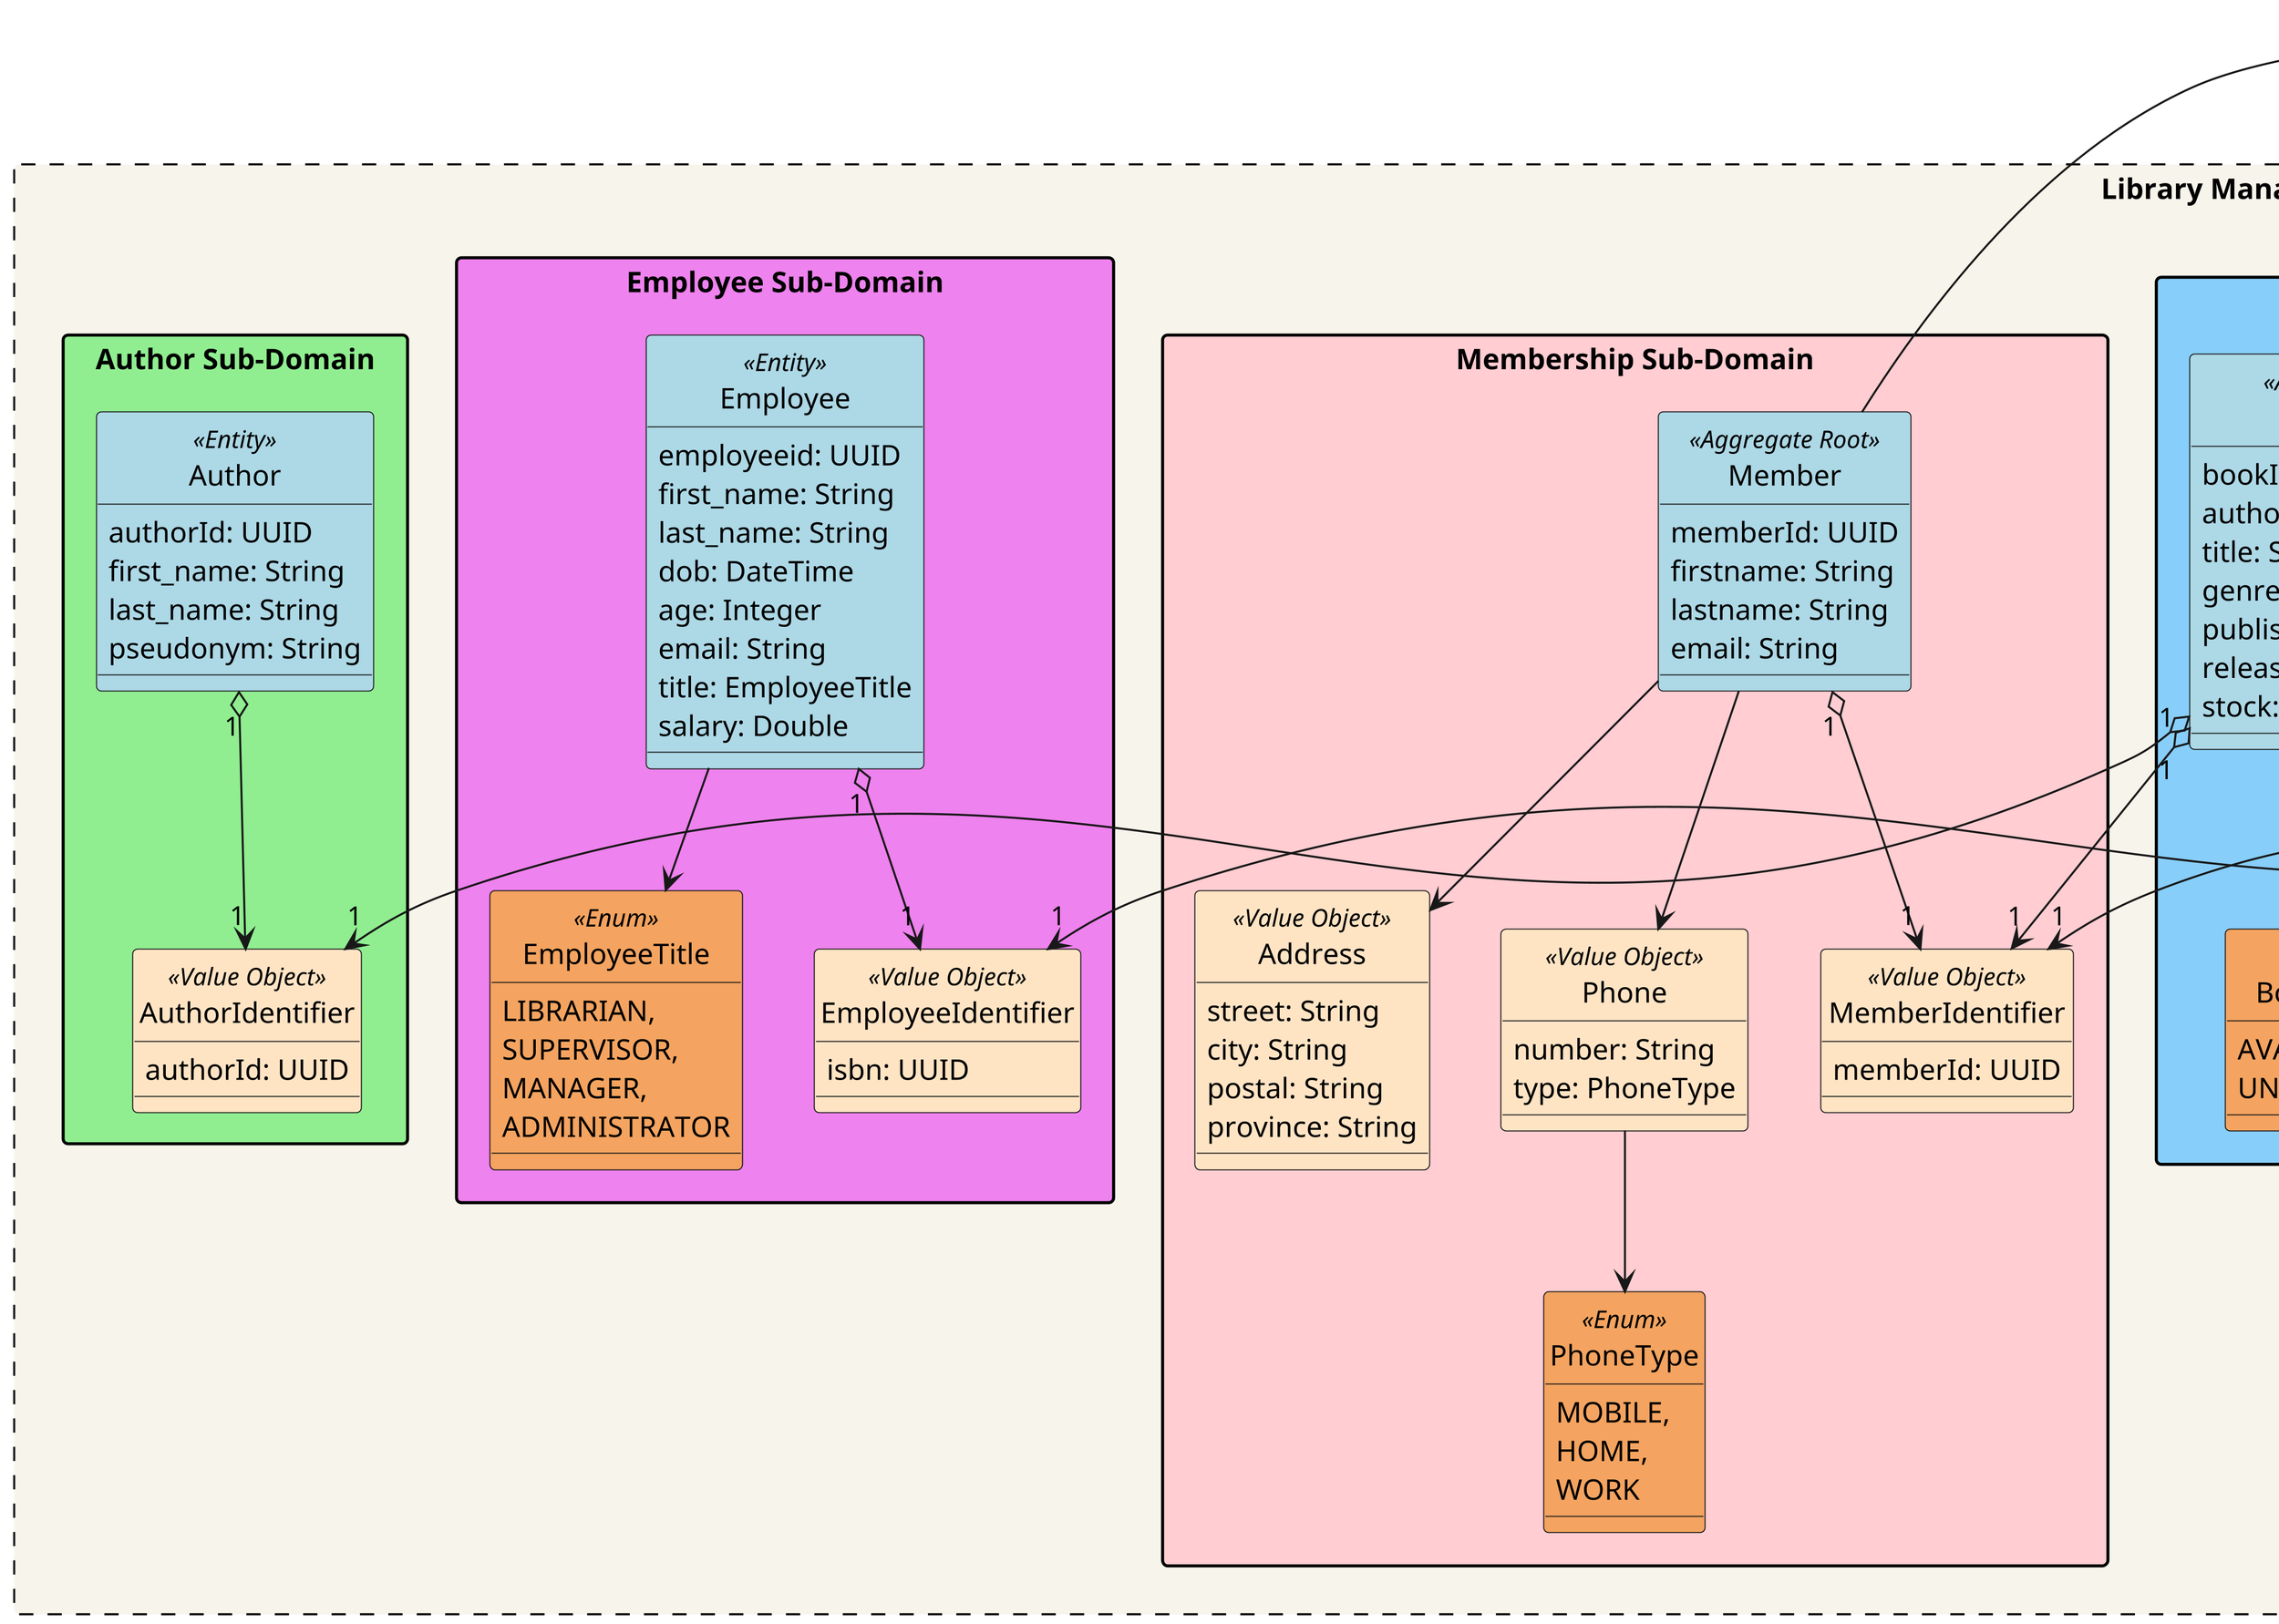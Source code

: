 @startuml
hide circle

top to bottom direction

!define ENTITY(entityName) entity entityName << Entity >>
!define AGGREGATE(aggregateName) entity aggregateName << Aggregate >>
!define AGGREGATE_ROOT(aggregateRootName) entity aggregateRootName << Aggregate Root >>
!define VALUE_OBJECT(valueObjectName) class valueObjectName << Value Object >>
!define ENUM(enumName) class enumName << Enum >>
!pragma useVerticalIf on

skinparam dpi 350
skinparam packageStyle rectangle

skinparam rectangle {
    BackgroundColor #f7f4eb
    BorderColor Black
}
rectangle "Library Management" as BoundedContextSocialMedia #line.dashed {
    package "Membership Sub-Domain" #FFCDD2 {
        AGGREGATE_ROOT(Member) #lightblue {
            memberId: UUID
            firstname: String
            lastname: String
            email: String
        }

        VALUE_OBJECT(Address) #Bisque {
            street: String
            city: String
            postal: String
            province: String
        }

        VALUE_OBJECT(Phone) #Bisque {
            number: String
            type: PhoneType
        }

        ENUM(PhoneType) #SandyBrown {
            MOBILE,
            HOME,
            WORK
        }

        VALUE_OBJECT(MemberIdentifier) #Bisque {
            memberId: UUID
        }

        Member "1" o--> "1" MemberIdentifier
        Member --> Address
        Member --> Phone

        Phone --> PhoneType
    }

    package "Author Sub-Domain" #LightGreen {
        ENTITY(Author) #lightblue {
            authorId: UUID
            first_name: String
            last_name: String
            pseudonym: String
        }

        VALUE_OBJECT(AuthorIdentifier) #Bisque {
            authorId: UUID
        }

        Author "1" o--> "1" AuthorIdentifier
    }

    package "Transaction Sub-Domain" #Wheat {
        AGGREGATE(Transaction) #lightblue {
            transactionId: UUID
            memberId: UUID
            bookId: UUID
            employeeId: UUID
            transactionDate: DateTime
            status: TransactionStatus
        }

        VALUE_OBJECT(TransactionDate) #Bisque {
            date: DateTime
        }

        VALUE_OBJECT(TransactionIdentifier) #Bisque {
            transactionId: UUID
        }

        VALUE_OBJECT(Payment) #Bisque {
            method: PaymentMethod
            currency: PaymentCurrency
            amount: Double
        }

        ENUM(PaymentCurrency) #SandyBrown {
            CAD,
            USD,
            EUR
        }

        ENUM(PaymentMethod) #SandyBrown {
            DEBIT,
            CREDIT,
            CASH
        }

        ENUM(TransactionStatus) #SandyBrown {
            PENDING,
            COMPLETED,
            CANCELED
        }

        note right of Transaction
          Invariant:
          - Payment amount must be > 0
          - Must reference a valid Book, Member, and Employee
          - Status must begin as PENDING
        end note

        Transaction "1" o--> "1" TransactionIdentifier
        Transaction --> TransactionDate
        Transaction --> TransactionStatus
        Transaction --> Payment

        Payment --> PaymentMethod
        Payment --> PaymentCurrency
    }

    package "Inventory Sub-Domain" #LightSkyBlue {
        ENUM(BookStatus) #SandyBrown {
            AVAILABLE,
            UNAVAILABLE
        }

        AGGREGATE(Book) #lightblue {
            bookId: UUID
            authoId: UUID
            title: String
            genre: String
            publisher: String
            released: DateTime
            stock: Integer
        }

        VALUE_OBJECT(BookIdentifier) #Bisque {
            isbn: UUID
        }

        note right of Book
          Invariant:
          - Stock >= 0
          - Must have valid authorId
        end note


        Book "1" o--> "1" BookIdentifier
        Book "1" o--> "1" MemberIdentifier
        Book --> BookStatus
    }

    package "Employee Sub-Domain" #Violet {
        ENTITY(Employee) #lightblue {
            employeeid: UUID
            first_name: String
            last_name: String
            dob: DateTime
            age: Integer
            email: String
            title: EmployeeTitle
            salary: Double
        }

        ENUM(EmployeeTitle) #SandyBrown {
            LIBRARIAN,
            SUPERVISOR,
            MANAGER,
            ADMINISTRATOR
        }

        VALUE_OBJECT(EmployeeIdentifier) #Bisque {
            isbn: UUID
        }

        Employee "1" o--> "1" EmployeeIdentifier
        Employee --> EmployeeTitle
    }

    Book "1" o--> "1" AuthorIdentifier

    Transaction "1" o--> "1" EmployeeIdentifier
    Transaction "1" o--> "1" BookIdentifier
    Transaction "1" o--> "1" MemberIdentifier

    Member --> Transaction
}

@enduml